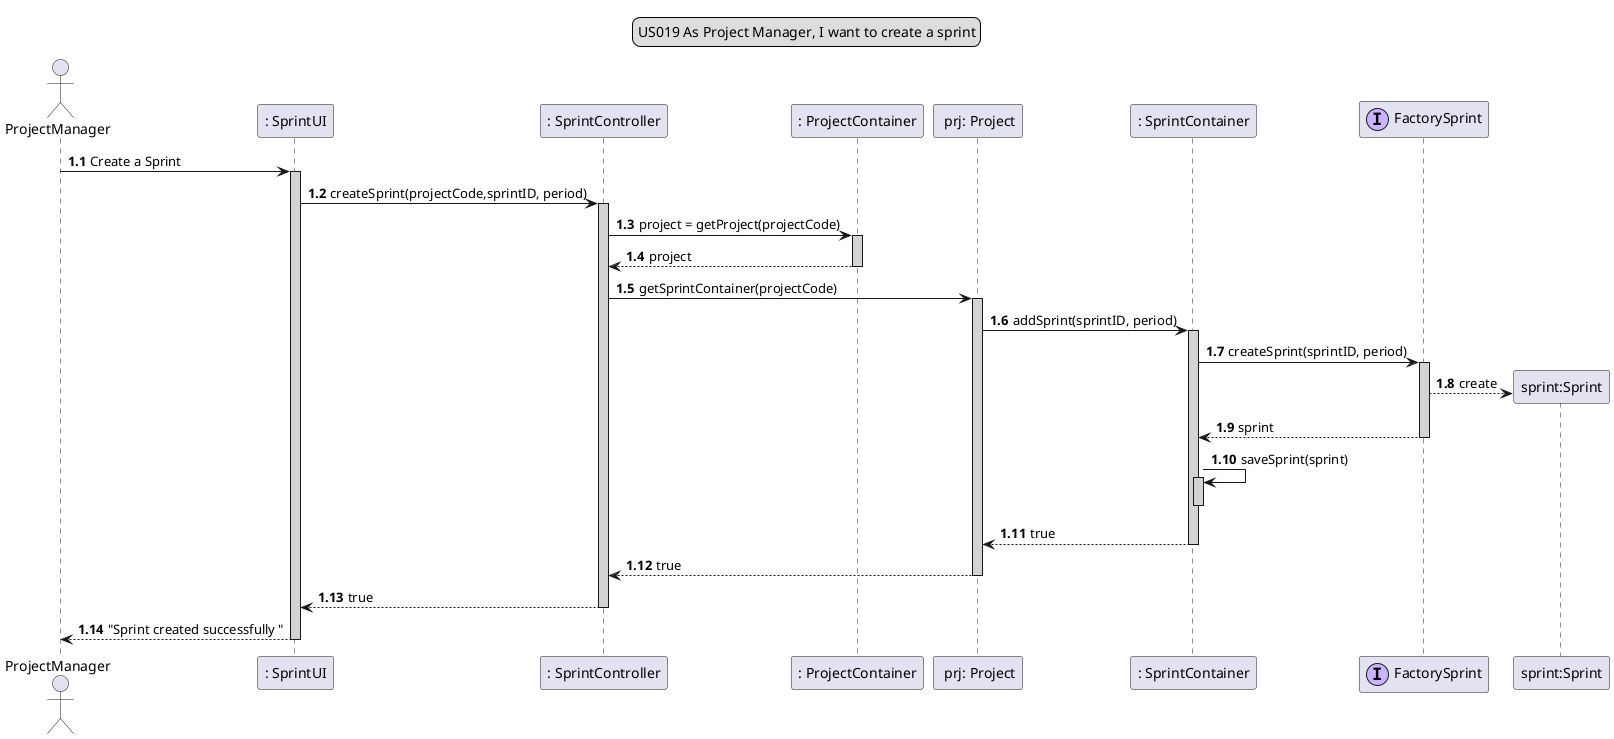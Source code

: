 
@startuml

legend top
US019 As Project Manager, I want to create a sprint
end legend


actor ProjectManager as A
participant ": SprintUI" as B
participant ": SprintController" as C
participant ": ProjectContainer" as E
participant " prj: Project" as F
participant ": SprintContainer" as G
participant FactorySprint << (I,#ccb3ff) >>

autoactivate on
autonumber 1.1

A -> B #lightgrey: Create a Sprint
B -> C #lightgrey: createSprint(projectCode,sprintID, period)
C -> E #lightgrey: project = getProject(projectCode)
E --> C #lightgrey: project

C -> F #lightgrey: getSprintContainer(projectCode)
F -> G #lightgrey: addSprint(sprintID, period)
G -> FactorySprint  #lightgrey: createSprint(sprintID, period)
FactorySprint --> "sprint:Sprint" **#lightgrey: create
FactorySprint --> G #lightgrey: sprint
G -> G #lightgrey: saveSprint(sprint)
deactivate

G --> F #lightgrey: true
F --> C #lightgrey: true
C --> B #lightgrey: true
B --> A #lightgrey: "Sprint created successfully "


@enduml